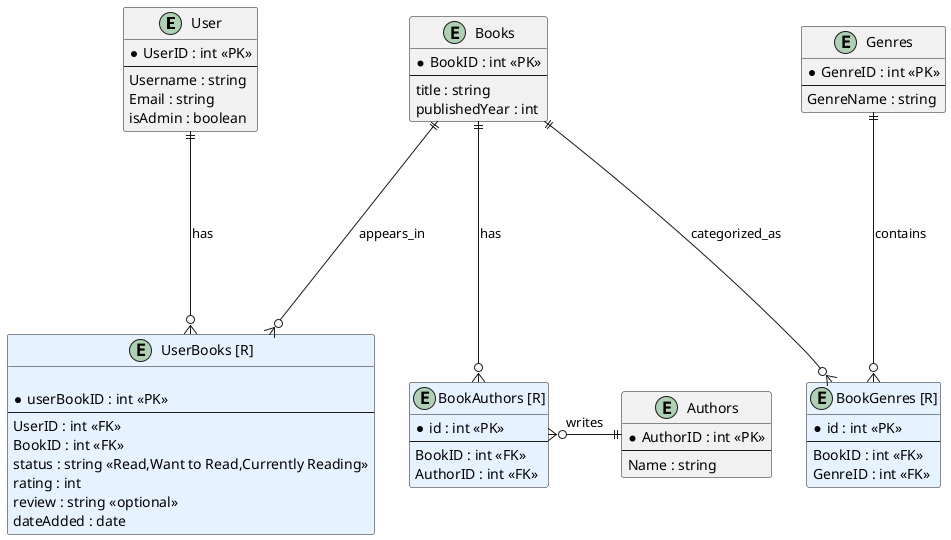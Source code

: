 @startuml

entity "User" as U {
  *UserID : int <<PK>>
  --
  Username : string
  Email : string
  isAdmin : boolean 
}

entity "Books" as B {
  *BookID : int <<PK>>
  --
  title : string 
  publishedYear : int 
}

entity "Authors" as A {
  *AuthorID : int <<PK>>
  --
  Name : string
}

entity "Genres" as G {
  *GenreID : int <<PK>>
  --
  GenreName : string
}

entity "UserBooks [R]" as UB #E6F2FF{
    
    *userBookID : int <<PK>>
    --
    UserID : int <<FK>>
    BookID : int <<FK>>
    status : string <<Read,Want to Read,Currently Reading>>
    rating : int 
    review : string <<optional>>
    dateAdded : date
}

entity "BookGenres [R]" as BG #E6F2FF {
    *id : int <<PK>>
    --
    BookID : int <<FK>>
    GenreID : int <<FK>>
}

entity "BookAuthors [R]" as BA #E6F2FF{
  *id : int <<PK>>
  --
  BookID : int <<FK>>
  AuthorID : int <<FK>>
}

U ||--down--o{ UB : has
B ||--down--o{ UB : appears_in
B ||--down--o{ BA : has
A ||--LEFT--o{ BA : writes
B ||--down--o{ BG : categorized_as
G ||--down--o{ BG : contains

@enduml